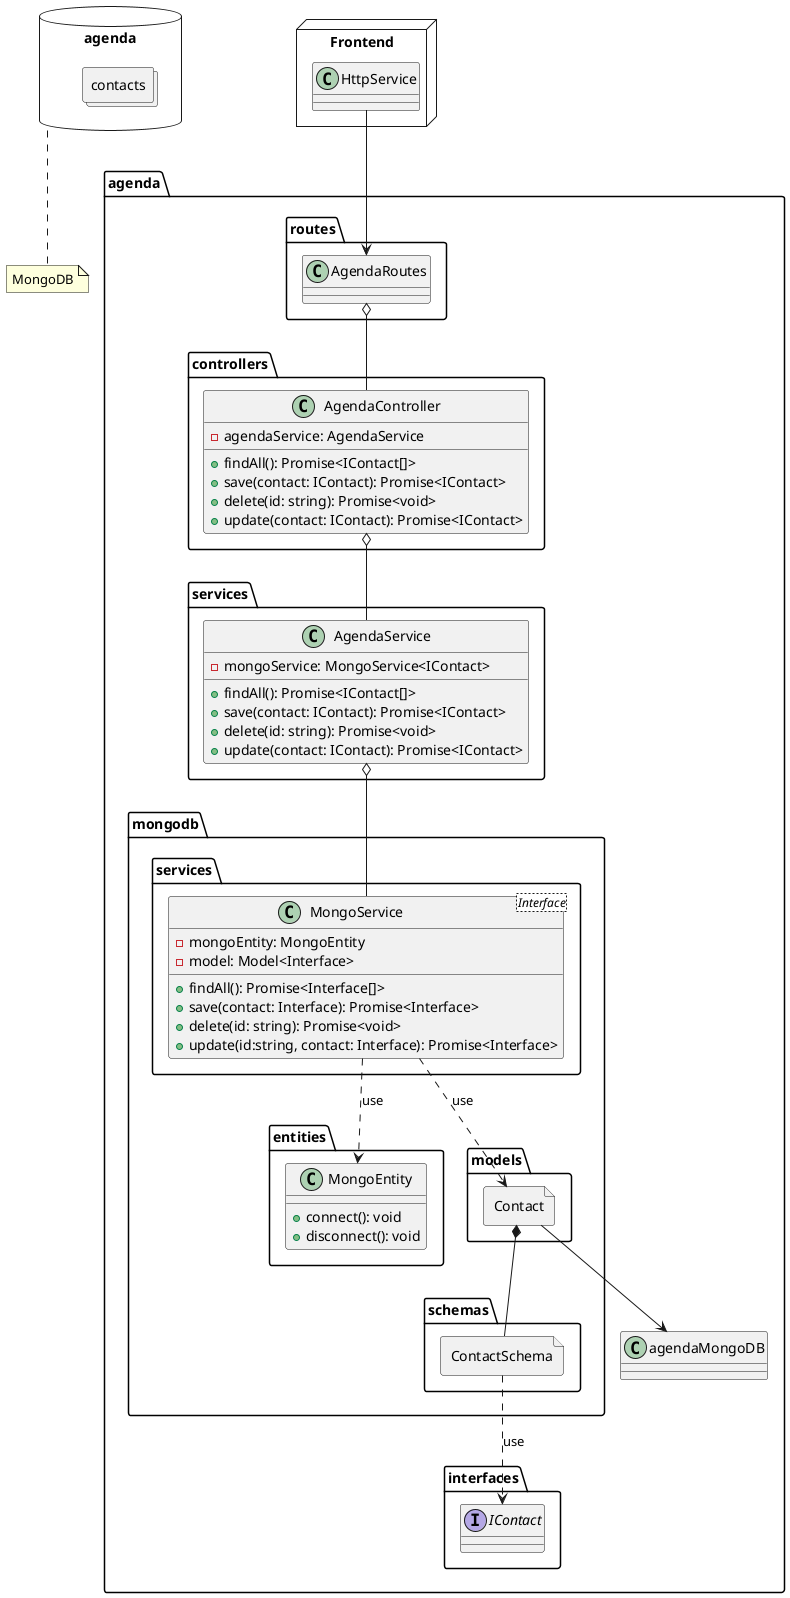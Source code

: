 @startuml Server
allowmixing

package agenda {
    package controllers {
        class AgendaController {
            - agendaService: AgendaService
            + findAll(): Promise<IContact[]>
            + save(contact: IContact): Promise<IContact>
            + delete(id: string): Promise<void>
            + update(contact: IContact): Promise<IContact>
        }
    }

    package interfaces {
        interface IContact
    }

    package routes {
        class AgendaRoutes
    }

    package services {
        class AgendaService {
            - mongoService: MongoService<IContact>
            + findAll(): Promise<IContact[]>
            + save(contact: IContact): Promise<IContact>
            + delete(id: string): Promise<void>
            + update(contact: IContact): Promise<IContact>
        }
    }

    package mongodb {
        package entities {
            class MongoEntity {
                + connect(): void
                + disconnect(): void
            }
        }

        package models {
            file Contact
        }

        package schemas {
            file ContactSchema
        }

        package services as MongoServices {
            class MongoService<Interface> {
                - mongoEntity: MongoEntity
                - model: Model<Interface>
                + findAll(): Promise<Interface[]>
                + save(contact: Interface): Promise<Interface>
                + delete(id: string): Promise<void>
                + update(id:string, contact: Interface): Promise<Interface>
            }
        }
    }

    AgendaController o-- AgendaService
    AgendaRoutes o-- AgendaController
    AgendaService o-- MongoService
    MongoService -[dashed]-> MongoEntity: "use"
    MongoService -[dashed]-> Contact: "use"
    Contact *-- ContactSchema
    ContactSchema -[dashed]-> IContact: "use"
    Contact --> agendaMongoDB
}

database agenda as agendaMongoDB {
    collections contacts
}

note bottom of agendaMongoDB
    MongoDB
end note

node Frontend {
    class HttpService{}

    HttpService --> AgendaRoutes
}
@enduml